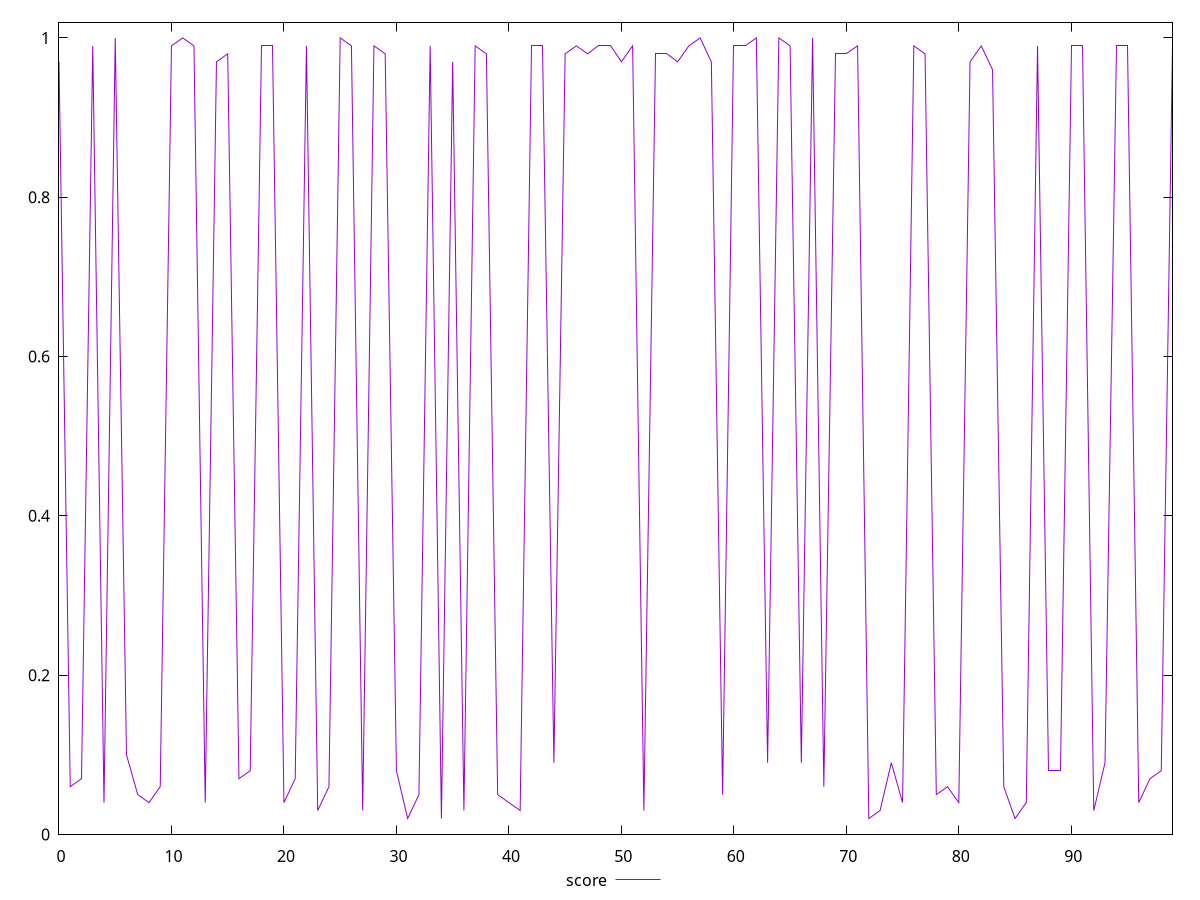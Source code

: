 reset

$score <<EOF
0 0.97
1 0.06
2 0.07
3 0.99
4 0.04
5 1
6 0.1
7 0.05
8 0.04
9 0.06
10 0.99
11 1
12 0.99
13 0.04
14 0.97
15 0.98
16 0.07
17 0.08
18 0.99
19 0.99
20 0.04
21 0.07
22 0.99
23 0.03
24 0.06
25 1
26 0.99
27 0.03
28 0.99
29 0.98
30 0.08
31 0.02
32 0.05
33 0.99
34 0.02
35 0.97
36 0.03
37 0.99
38 0.98
39 0.05
40 0.04
41 0.03
42 0.99
43 0.99
44 0.09
45 0.98
46 0.99
47 0.98
48 0.99
49 0.99
50 0.97
51 0.99
52 0.03
53 0.98
54 0.98
55 0.97
56 0.99
57 1
58 0.97
59 0.05
60 0.99
61 0.99
62 1
63 0.09
64 1
65 0.99
66 0.09
67 1
68 0.06
69 0.98
70 0.98
71 0.99
72 0.02
73 0.03
74 0.09
75 0.04
76 0.99
77 0.98
78 0.05
79 0.06
80 0.04
81 0.97
82 0.99
83 0.96
84 0.06
85 0.02
86 0.04
87 0.99
88 0.08
89 0.08
90 0.99
91 0.99
92 0.03
93 0.09
94 0.99
95 0.99
96 0.04
97 0.07
98 0.08
99 0.99
EOF

set key outside below
set xrange [0:99]
set yrange [0.00040000000000000105:1.0196]
set trange [0.00040000000000000105:1.0196]
set terminal svg size 640, 500 enhanced background rgb 'white'
set output "reports/report_00028_2021-02-24T12-49-42.674Z/interactive/samples/card/score/values.svg"

plot $score title "score" with line

reset

